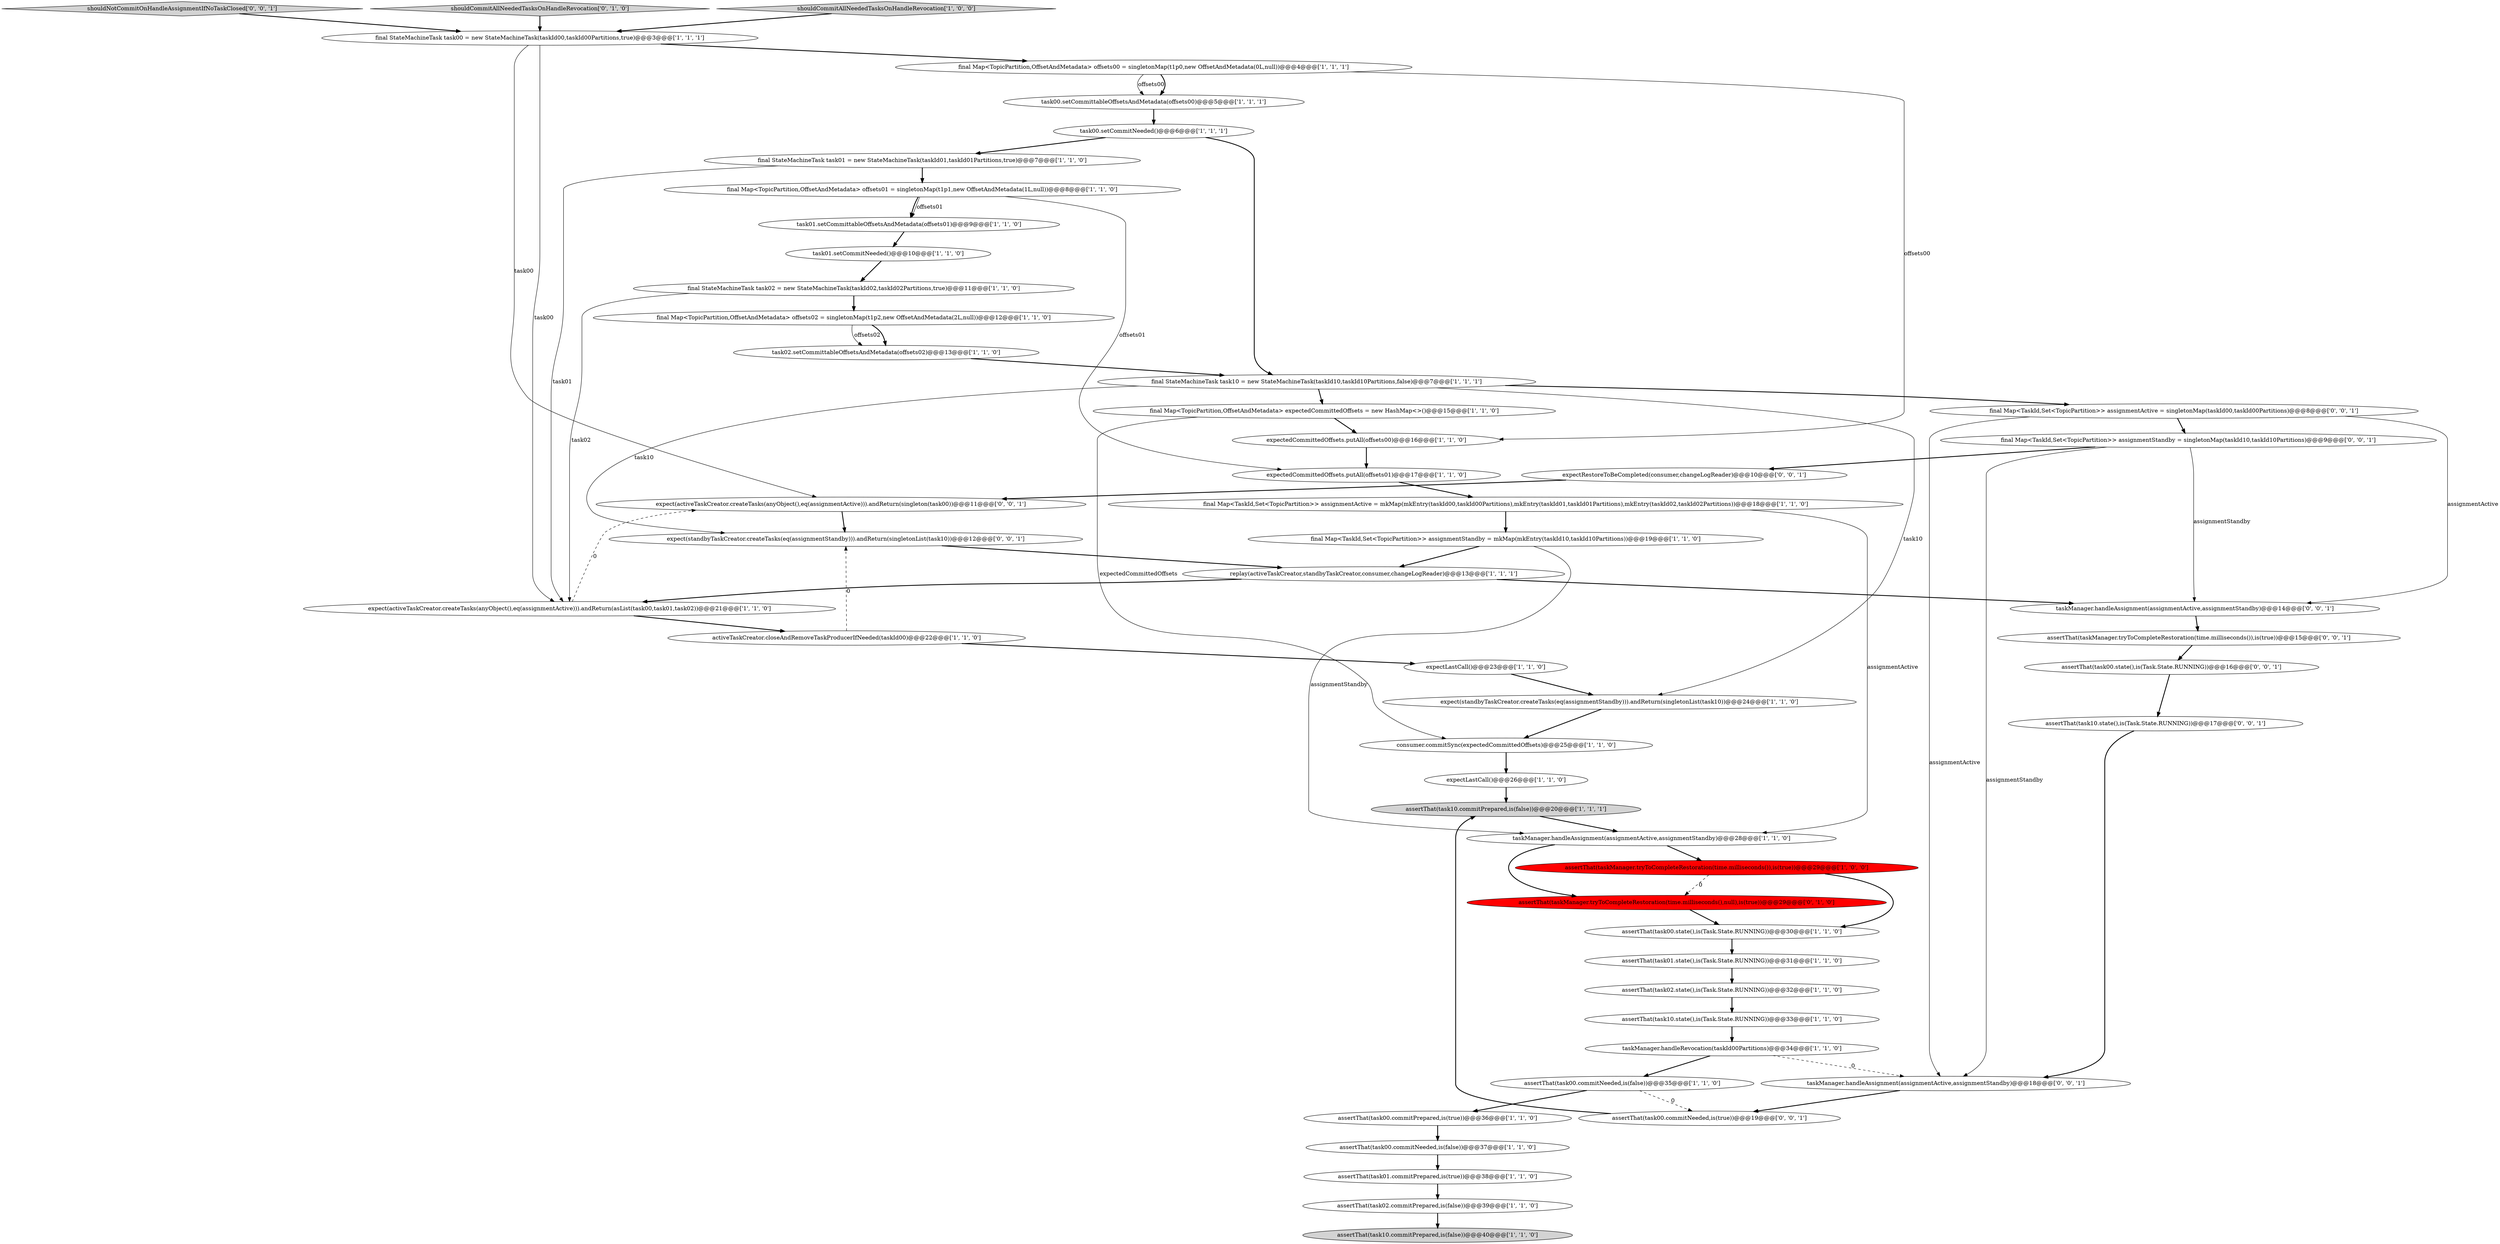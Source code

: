 digraph {
25 [style = filled, label = "expectLastCall()@@@23@@@['1', '1', '0']", fillcolor = white, shape = ellipse image = "AAA0AAABBB1BBB"];
19 [style = filled, label = "final StateMachineTask task00 = new StateMachineTask(taskId00,taskId00Partitions,true)@@@3@@@['1', '1', '1']", fillcolor = white, shape = ellipse image = "AAA0AAABBB1BBB"];
31 [style = filled, label = "assertThat(task01.commitPrepared,is(true))@@@38@@@['1', '1', '0']", fillcolor = white, shape = ellipse image = "AAA0AAABBB1BBB"];
41 [style = filled, label = "assertThat(task10.state(),is(Task.State.RUNNING))@@@17@@@['0', '0', '1']", fillcolor = white, shape = ellipse image = "AAA0AAABBB3BBB"];
17 [style = filled, label = "assertThat(task10.commitPrepared,is(false))@@@20@@@['1', '1', '1']", fillcolor = lightgray, shape = ellipse image = "AAA0AAABBB1BBB"];
12 [style = filled, label = "final StateMachineTask task02 = new StateMachineTask(taskId02,taskId02Partitions,true)@@@11@@@['1', '1', '0']", fillcolor = white, shape = ellipse image = "AAA0AAABBB1BBB"];
47 [style = filled, label = "final Map<TaskId,Set<TopicPartition>> assignmentActive = singletonMap(taskId00,taskId00Partitions)@@@8@@@['0', '0', '1']", fillcolor = white, shape = ellipse image = "AAA0AAABBB3BBB"];
30 [style = filled, label = "assertThat(task01.state(),is(Task.State.RUNNING))@@@31@@@['1', '1', '0']", fillcolor = white, shape = ellipse image = "AAA0AAABBB1BBB"];
10 [style = filled, label = "task00.setCommittableOffsetsAndMetadata(offsets00)@@@5@@@['1', '1', '1']", fillcolor = white, shape = ellipse image = "AAA0AAABBB1BBB"];
34 [style = filled, label = "assertThat(task00.commitNeeded,is(false))@@@37@@@['1', '1', '0']", fillcolor = white, shape = ellipse image = "AAA0AAABBB1BBB"];
33 [style = filled, label = "consumer.commitSync(expectedCommittedOffsets)@@@25@@@['1', '1', '0']", fillcolor = white, shape = ellipse image = "AAA0AAABBB1BBB"];
44 [style = filled, label = "final Map<TaskId,Set<TopicPartition>> assignmentStandby = singletonMap(taskId10,taskId10Partitions)@@@9@@@['0', '0', '1']", fillcolor = white, shape = ellipse image = "AAA0AAABBB3BBB"];
1 [style = filled, label = "taskManager.handleAssignment(assignmentActive,assignmentStandby)@@@28@@@['1', '1', '0']", fillcolor = white, shape = ellipse image = "AAA0AAABBB1BBB"];
14 [style = filled, label = "task01.setCommittableOffsetsAndMetadata(offsets01)@@@9@@@['1', '1', '0']", fillcolor = white, shape = ellipse image = "AAA0AAABBB1BBB"];
5 [style = filled, label = "assertThat(task10.commitPrepared,is(false))@@@40@@@['1', '1', '0']", fillcolor = lightgray, shape = ellipse image = "AAA0AAABBB1BBB"];
16 [style = filled, label = "task01.setCommitNeeded()@@@10@@@['1', '1', '0']", fillcolor = white, shape = ellipse image = "AAA0AAABBB1BBB"];
7 [style = filled, label = "task02.setCommittableOffsetsAndMetadata(offsets02)@@@13@@@['1', '1', '0']", fillcolor = white, shape = ellipse image = "AAA0AAABBB1BBB"];
22 [style = filled, label = "assertThat(task02.commitPrepared,is(false))@@@39@@@['1', '1', '0']", fillcolor = white, shape = ellipse image = "AAA0AAABBB1BBB"];
28 [style = filled, label = "final StateMachineTask task10 = new StateMachineTask(taskId10,taskId10Partitions,false)@@@7@@@['1', '1', '1']", fillcolor = white, shape = ellipse image = "AAA0AAABBB1BBB"];
49 [style = filled, label = "shouldNotCommitOnHandleAssignmentIfNoTaskClosed['0', '0', '1']", fillcolor = lightgray, shape = diamond image = "AAA0AAABBB3BBB"];
6 [style = filled, label = "final Map<TopicPartition,OffsetAndMetadata> offsets00 = singletonMap(t1p0,new OffsetAndMetadata(0L,null))@@@4@@@['1', '1', '1']", fillcolor = white, shape = ellipse image = "AAA0AAABBB1BBB"];
46 [style = filled, label = "assertThat(task00.state(),is(Task.State.RUNNING))@@@16@@@['0', '0', '1']", fillcolor = white, shape = ellipse image = "AAA0AAABBB3BBB"];
2 [style = filled, label = "final StateMachineTask task01 = new StateMachineTask(taskId01,taskId01Partitions,true)@@@7@@@['1', '1', '0']", fillcolor = white, shape = ellipse image = "AAA0AAABBB1BBB"];
51 [style = filled, label = "expect(activeTaskCreator.createTasks(anyObject(),eq(assignmentActive))).andReturn(singleton(task00))@@@11@@@['0', '0', '1']", fillcolor = white, shape = ellipse image = "AAA0AAABBB3BBB"];
38 [style = filled, label = "task00.setCommitNeeded()@@@6@@@['1', '1', '1']", fillcolor = white, shape = ellipse image = "AAA0AAABBB1BBB"];
23 [style = filled, label = "assertThat(task10.state(),is(Task.State.RUNNING))@@@33@@@['1', '1', '0']", fillcolor = white, shape = ellipse image = "AAA0AAABBB1BBB"];
4 [style = filled, label = "assertThat(taskManager.tryToCompleteRestoration(time.milliseconds()),is(true))@@@29@@@['1', '0', '0']", fillcolor = red, shape = ellipse image = "AAA1AAABBB1BBB"];
50 [style = filled, label = "taskManager.handleAssignment(assignmentActive,assignmentStandby)@@@14@@@['0', '0', '1']", fillcolor = white, shape = ellipse image = "AAA0AAABBB3BBB"];
43 [style = filled, label = "expectRestoreToBeCompleted(consumer,changeLogReader)@@@10@@@['0', '0', '1']", fillcolor = white, shape = ellipse image = "AAA0AAABBB3BBB"];
40 [style = filled, label = "assertThat(taskManager.tryToCompleteRestoration(time.milliseconds(),null),is(true))@@@29@@@['0', '1', '0']", fillcolor = red, shape = ellipse image = "AAA1AAABBB2BBB"];
48 [style = filled, label = "assertThat(taskManager.tryToCompleteRestoration(time.milliseconds()),is(true))@@@15@@@['0', '0', '1']", fillcolor = white, shape = ellipse image = "AAA0AAABBB3BBB"];
3 [style = filled, label = "expect(activeTaskCreator.createTasks(anyObject(),eq(assignmentActive))).andReturn(asList(task00,task01,task02))@@@21@@@['1', '1', '0']", fillcolor = white, shape = ellipse image = "AAA0AAABBB1BBB"];
21 [style = filled, label = "final Map<TopicPartition,OffsetAndMetadata> expectedCommittedOffsets = new HashMap<>()@@@15@@@['1', '1', '0']", fillcolor = white, shape = ellipse image = "AAA0AAABBB1BBB"];
29 [style = filled, label = "assertThat(task00.commitNeeded,is(false))@@@35@@@['1', '1', '0']", fillcolor = white, shape = ellipse image = "AAA0AAABBB1BBB"];
52 [style = filled, label = "expect(standbyTaskCreator.createTasks(eq(assignmentStandby))).andReturn(singletonList(task10))@@@12@@@['0', '0', '1']", fillcolor = white, shape = ellipse image = "AAA0AAABBB3BBB"];
36 [style = filled, label = "final Map<TaskId,Set<TopicPartition>> assignmentStandby = mkMap(mkEntry(taskId10,taskId10Partitions))@@@19@@@['1', '1', '0']", fillcolor = white, shape = ellipse image = "AAA0AAABBB1BBB"];
0 [style = filled, label = "expectLastCall()@@@26@@@['1', '1', '0']", fillcolor = white, shape = ellipse image = "AAA0AAABBB1BBB"];
24 [style = filled, label = "taskManager.handleRevocation(taskId00Partitions)@@@34@@@['1', '1', '0']", fillcolor = white, shape = ellipse image = "AAA0AAABBB1BBB"];
39 [style = filled, label = "shouldCommitAllNeededTasksOnHandleRevocation['0', '1', '0']", fillcolor = lightgray, shape = diamond image = "AAA0AAABBB2BBB"];
11 [style = filled, label = "final Map<TopicPartition,OffsetAndMetadata> offsets02 = singletonMap(t1p2,new OffsetAndMetadata(2L,null))@@@12@@@['1', '1', '0']", fillcolor = white, shape = ellipse image = "AAA0AAABBB1BBB"];
8 [style = filled, label = "expectedCommittedOffsets.putAll(offsets00)@@@16@@@['1', '1', '0']", fillcolor = white, shape = ellipse image = "AAA0AAABBB1BBB"];
20 [style = filled, label = "shouldCommitAllNeededTasksOnHandleRevocation['1', '0', '0']", fillcolor = lightgray, shape = diamond image = "AAA0AAABBB1BBB"];
37 [style = filled, label = "assertThat(task02.state(),is(Task.State.RUNNING))@@@32@@@['1', '1', '0']", fillcolor = white, shape = ellipse image = "AAA0AAABBB1BBB"];
42 [style = filled, label = "assertThat(task00.commitNeeded,is(true))@@@19@@@['0', '0', '1']", fillcolor = white, shape = ellipse image = "AAA0AAABBB3BBB"];
15 [style = filled, label = "assertThat(task00.state(),is(Task.State.RUNNING))@@@30@@@['1', '1', '0']", fillcolor = white, shape = ellipse image = "AAA0AAABBB1BBB"];
45 [style = filled, label = "taskManager.handleAssignment(assignmentActive,assignmentStandby)@@@18@@@['0', '0', '1']", fillcolor = white, shape = ellipse image = "AAA0AAABBB3BBB"];
27 [style = filled, label = "activeTaskCreator.closeAndRemoveTaskProducerIfNeeded(taskId00)@@@22@@@['1', '1', '0']", fillcolor = white, shape = ellipse image = "AAA0AAABBB1BBB"];
32 [style = filled, label = "final Map<TopicPartition,OffsetAndMetadata> offsets01 = singletonMap(t1p1,new OffsetAndMetadata(1L,null))@@@8@@@['1', '1', '0']", fillcolor = white, shape = ellipse image = "AAA0AAABBB1BBB"];
26 [style = filled, label = "replay(activeTaskCreator,standbyTaskCreator,consumer,changeLogReader)@@@13@@@['1', '1', '1']", fillcolor = white, shape = ellipse image = "AAA0AAABBB1BBB"];
9 [style = filled, label = "expect(standbyTaskCreator.createTasks(eq(assignmentStandby))).andReturn(singletonList(task10))@@@24@@@['1', '1', '0']", fillcolor = white, shape = ellipse image = "AAA0AAABBB1BBB"];
35 [style = filled, label = "final Map<TaskId,Set<TopicPartition>> assignmentActive = mkMap(mkEntry(taskId00,taskId00Partitions),mkEntry(taskId01,taskId01Partitions),mkEntry(taskId02,taskId02Partitions))@@@18@@@['1', '1', '0']", fillcolor = white, shape = ellipse image = "AAA0AAABBB1BBB"];
18 [style = filled, label = "assertThat(task00.commitPrepared,is(true))@@@36@@@['1', '1', '0']", fillcolor = white, shape = ellipse image = "AAA0AAABBB1BBB"];
13 [style = filled, label = "expectedCommittedOffsets.putAll(offsets01)@@@17@@@['1', '1', '0']", fillcolor = white, shape = ellipse image = "AAA0AAABBB1BBB"];
14->16 [style = bold, label=""];
1->4 [style = bold, label=""];
39->19 [style = bold, label=""];
28->9 [style = solid, label="task10"];
28->52 [style = solid, label="task10"];
31->22 [style = bold, label=""];
17->1 [style = bold, label=""];
9->33 [style = bold, label=""];
1->40 [style = bold, label=""];
38->28 [style = bold, label=""];
0->17 [style = bold, label=""];
18->34 [style = bold, label=""];
26->3 [style = bold, label=""];
28->47 [style = bold, label=""];
42->17 [style = bold, label=""];
25->9 [style = bold, label=""];
4->15 [style = bold, label=""];
12->11 [style = bold, label=""];
43->51 [style = bold, label=""];
21->8 [style = bold, label=""];
32->14 [style = solid, label="offsets01"];
40->15 [style = bold, label=""];
32->14 [style = bold, label=""];
34->31 [style = bold, label=""];
6->10 [style = solid, label="offsets00"];
24->29 [style = bold, label=""];
15->30 [style = bold, label=""];
36->26 [style = bold, label=""];
30->37 [style = bold, label=""];
51->52 [style = bold, label=""];
50->48 [style = bold, label=""];
36->1 [style = solid, label="assignmentStandby"];
19->6 [style = bold, label=""];
37->23 [style = bold, label=""];
29->42 [style = dashed, label="0"];
47->45 [style = solid, label="assignmentActive"];
22->5 [style = bold, label=""];
19->51 [style = solid, label="task00"];
46->41 [style = bold, label=""];
44->43 [style = bold, label=""];
38->2 [style = bold, label=""];
3->27 [style = bold, label=""];
29->18 [style = bold, label=""];
48->46 [style = bold, label=""];
3->51 [style = dashed, label="0"];
33->0 [style = bold, label=""];
23->24 [style = bold, label=""];
28->21 [style = bold, label=""];
12->3 [style = solid, label="task02"];
2->3 [style = solid, label="task01"];
35->1 [style = solid, label="assignmentActive"];
24->45 [style = dashed, label="0"];
7->28 [style = bold, label=""];
10->38 [style = bold, label=""];
26->50 [style = bold, label=""];
32->13 [style = solid, label="offsets01"];
44->50 [style = solid, label="assignmentStandby"];
6->10 [style = bold, label=""];
47->50 [style = solid, label="assignmentActive"];
49->19 [style = bold, label=""];
45->42 [style = bold, label=""];
47->44 [style = bold, label=""];
11->7 [style = solid, label="offsets02"];
41->45 [style = bold, label=""];
27->52 [style = dashed, label="0"];
21->33 [style = solid, label="expectedCommittedOffsets"];
2->32 [style = bold, label=""];
35->36 [style = bold, label=""];
20->19 [style = bold, label=""];
19->3 [style = solid, label="task00"];
4->40 [style = dashed, label="0"];
13->35 [style = bold, label=""];
16->12 [style = bold, label=""];
27->25 [style = bold, label=""];
44->45 [style = solid, label="assignmentStandby"];
6->8 [style = solid, label="offsets00"];
11->7 [style = bold, label=""];
8->13 [style = bold, label=""];
52->26 [style = bold, label=""];
}
